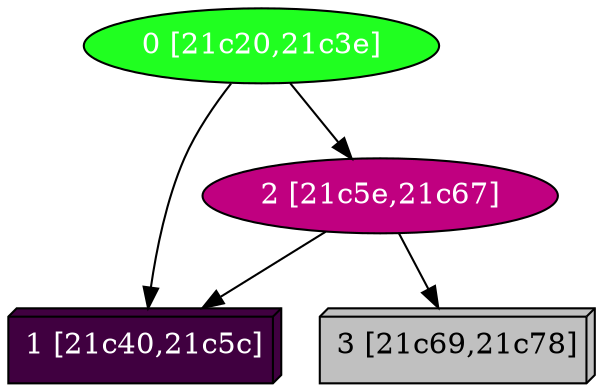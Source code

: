 diGraph libnss3{
	libnss3_0  [style=filled fillcolor="#20FF20" fontcolor="#ffffff" shape=oval label="0 [21c20,21c3e]"]
	libnss3_1  [style=filled fillcolor="#400040" fontcolor="#ffffff" shape=box3d label="1 [21c40,21c5c]"]
	libnss3_2  [style=filled fillcolor="#C00080" fontcolor="#ffffff" shape=oval label="2 [21c5e,21c67]"]
	libnss3_3  [style=filled fillcolor="#C0C0C0" fontcolor="#000000" shape=box3d label="3 [21c69,21c78]"]

	libnss3_0 -> libnss3_1
	libnss3_0 -> libnss3_2
	libnss3_2 -> libnss3_1
	libnss3_2 -> libnss3_3
}